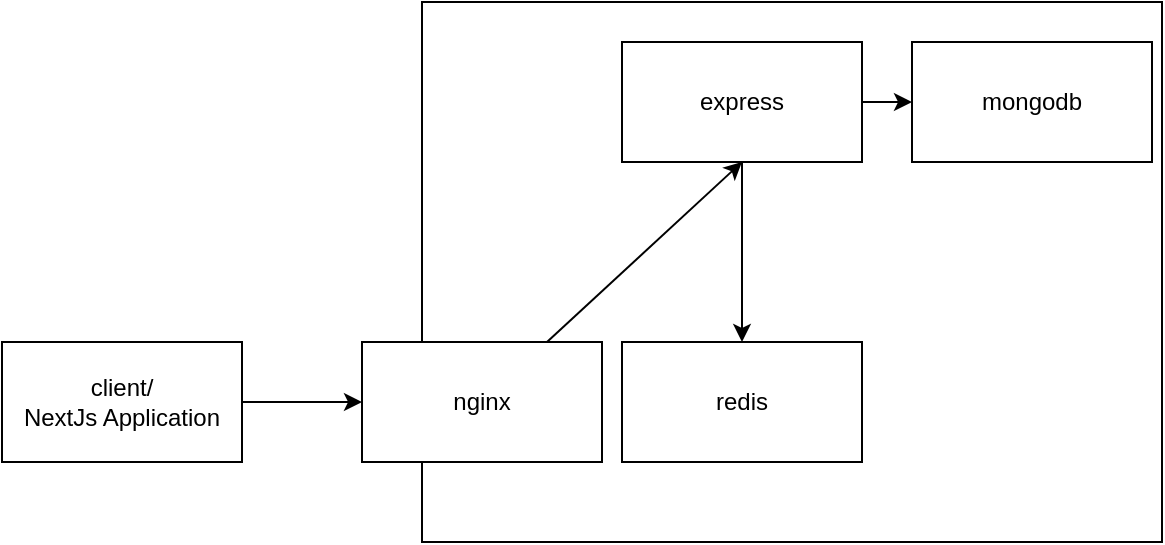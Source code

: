 <mxfile>
    <diagram id="vUhV3L6Q6v5Cmj7Sg5SA" name="Page-1">
        <mxGraphModel dx="817" dy="488" grid="1" gridSize="10" guides="1" tooltips="1" connect="1" arrows="1" fold="1" page="1" pageScale="1" pageWidth="850" pageHeight="1100" math="0" shadow="0">
            <root>
                <mxCell id="0"/>
                <mxCell id="1" parent="0"/>
                <mxCell id="2" value="" style="rounded=0;whiteSpace=wrap;html=1;" vertex="1" parent="1">
                    <mxGeometry x="240" y="90" width="370" height="270" as="geometry"/>
                </mxCell>
                <mxCell id="4" style="edgeStyle=none;html=1;" edge="1" parent="1" source="3" target="5">
                    <mxGeometry relative="1" as="geometry">
                        <mxPoint x="220" y="290" as="targetPoint"/>
                    </mxGeometry>
                </mxCell>
                <mxCell id="3" value="client/&lt;div&gt;NextJs Application&lt;/div&gt;" style="rounded=0;whiteSpace=wrap;html=1;rotation=0;" vertex="1" parent="1">
                    <mxGeometry x="30" y="260" width="120" height="60" as="geometry"/>
                </mxCell>
                <mxCell id="9" style="edgeStyle=none;html=1;entryX=0.5;entryY=1;entryDx=0;entryDy=0;" edge="1" parent="1" source="5" target="6">
                    <mxGeometry relative="1" as="geometry"/>
                </mxCell>
                <mxCell id="5" value="nginx" style="rounded=0;whiteSpace=wrap;html=1;" vertex="1" parent="1">
                    <mxGeometry x="210" y="260" width="120" height="60" as="geometry"/>
                </mxCell>
                <mxCell id="10" style="edgeStyle=none;html=1;" edge="1" parent="1" source="6" target="8">
                    <mxGeometry relative="1" as="geometry"/>
                </mxCell>
                <mxCell id="12" style="edgeStyle=none;html=1;" edge="1" parent="1" source="6" target="7">
                    <mxGeometry relative="1" as="geometry"/>
                </mxCell>
                <mxCell id="6" value="express" style="rounded=0;whiteSpace=wrap;html=1;" vertex="1" parent="1">
                    <mxGeometry x="340" y="110" width="120" height="60" as="geometry"/>
                </mxCell>
                <mxCell id="7" value="mongodb" style="rounded=0;whiteSpace=wrap;html=1;" vertex="1" parent="1">
                    <mxGeometry x="485" y="110" width="120" height="60" as="geometry"/>
                </mxCell>
                <mxCell id="8" value="redis" style="rounded=0;whiteSpace=wrap;html=1;" vertex="1" parent="1">
                    <mxGeometry x="340" y="260" width="120" height="60" as="geometry"/>
                </mxCell>
            </root>
        </mxGraphModel>
    </diagram>
</mxfile>